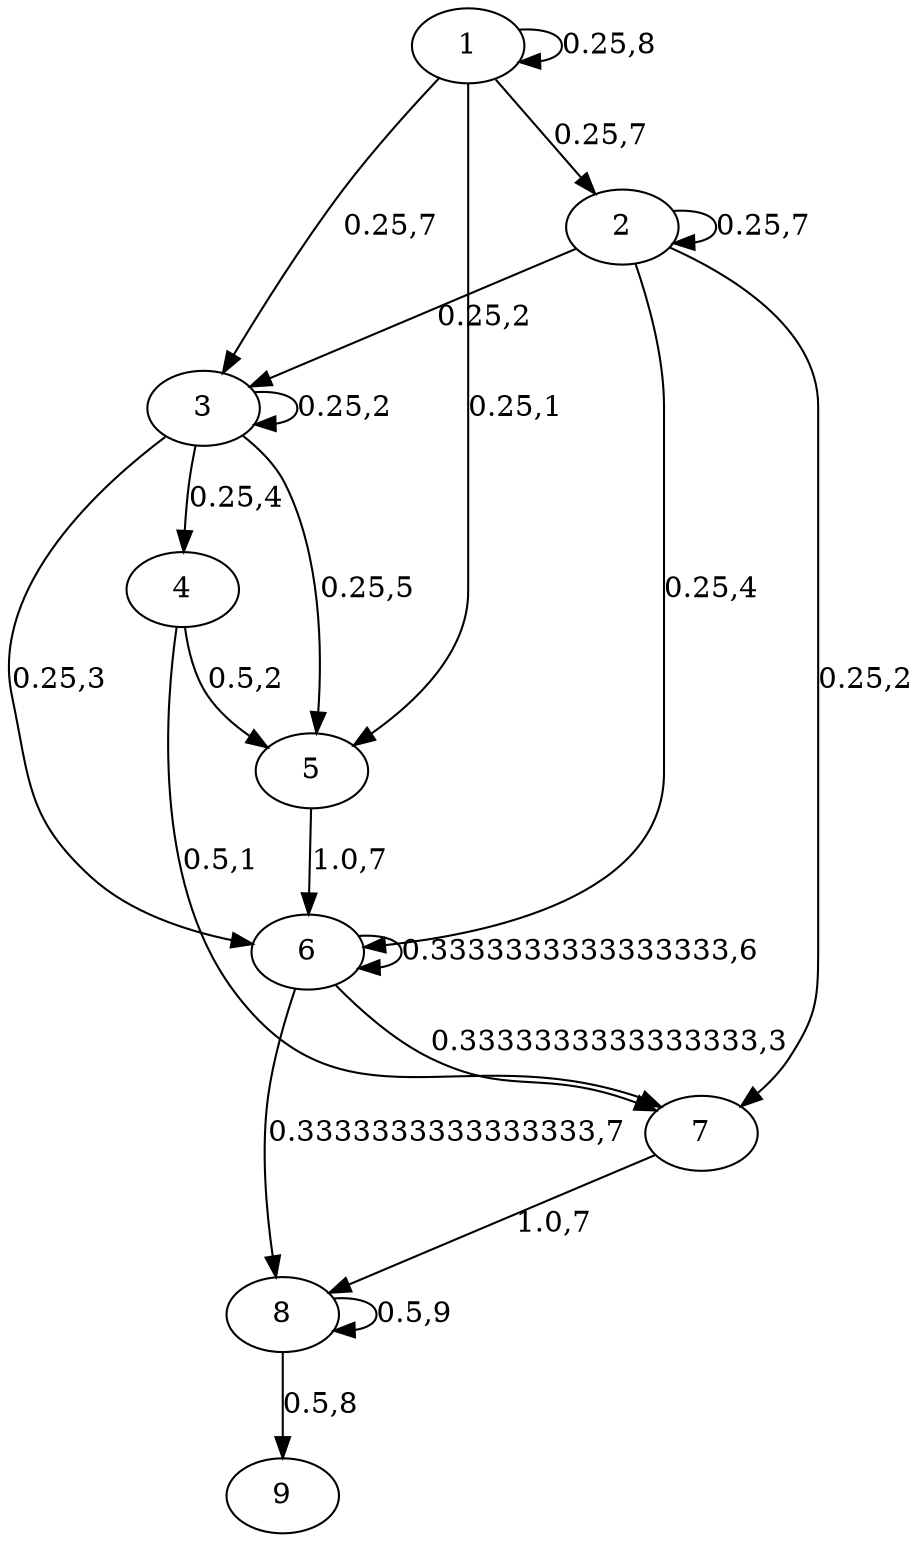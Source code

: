 digraph "" {
	1 -> 1	[key=0,
		label="0.25,8",
		weight="."];
	1 -> 2	[key=0,
		label="0.25,7",
		weight="."];
	1 -> 3	[key=0,
		label="0.25,7",
		weight="."];
	1 -> 5	[key=0,
		label="0.25,1",
		weight="."];
	2 -> 2	[key=0,
		label="0.25,7",
		weight="."];
	2 -> 3	[key=0,
		label="0.25,2",
		weight="."];
	2 -> 6	[key=0,
		label="0.25,4",
		weight="."];
	2 -> 7	[key=0,
		label="0.25,2",
		weight="."];
	3 -> 3	[key=0,
		label="0.25,2",
		weight="."];
	3 -> 5	[key=0,
		label="0.25,5",
		weight="."];
	3 -> 6	[key=0,
		label="0.25,3",
		weight="."];
	3 -> 4	[key=0,
		label="0.25,4",
		weight="."];
	5 -> 6	[key=0,
		label="1.0,7",
		weight="."];
	6 -> 6	[key=0,
		label="0.3333333333333333,6",
		weight="."];
	6 -> 7	[key=0,
		label="0.3333333333333333,3",
		weight="."];
	6 -> 8	[key=0,
		label="0.3333333333333333,7",
		weight="."];
	7 -> 8	[key=0,
		label="1.0,7",
		weight="."];
	4 -> 5	[key=0,
		label="0.5,2",
		weight="."];
	4 -> 7	[key=0,
		label="0.5,1",
		weight="."];
	8 -> 8	[key=0,
		label="0.5,9",
		weight="."];
	8 -> 9	[key=0,
		label="0.5,8",
		weight="."];
}
